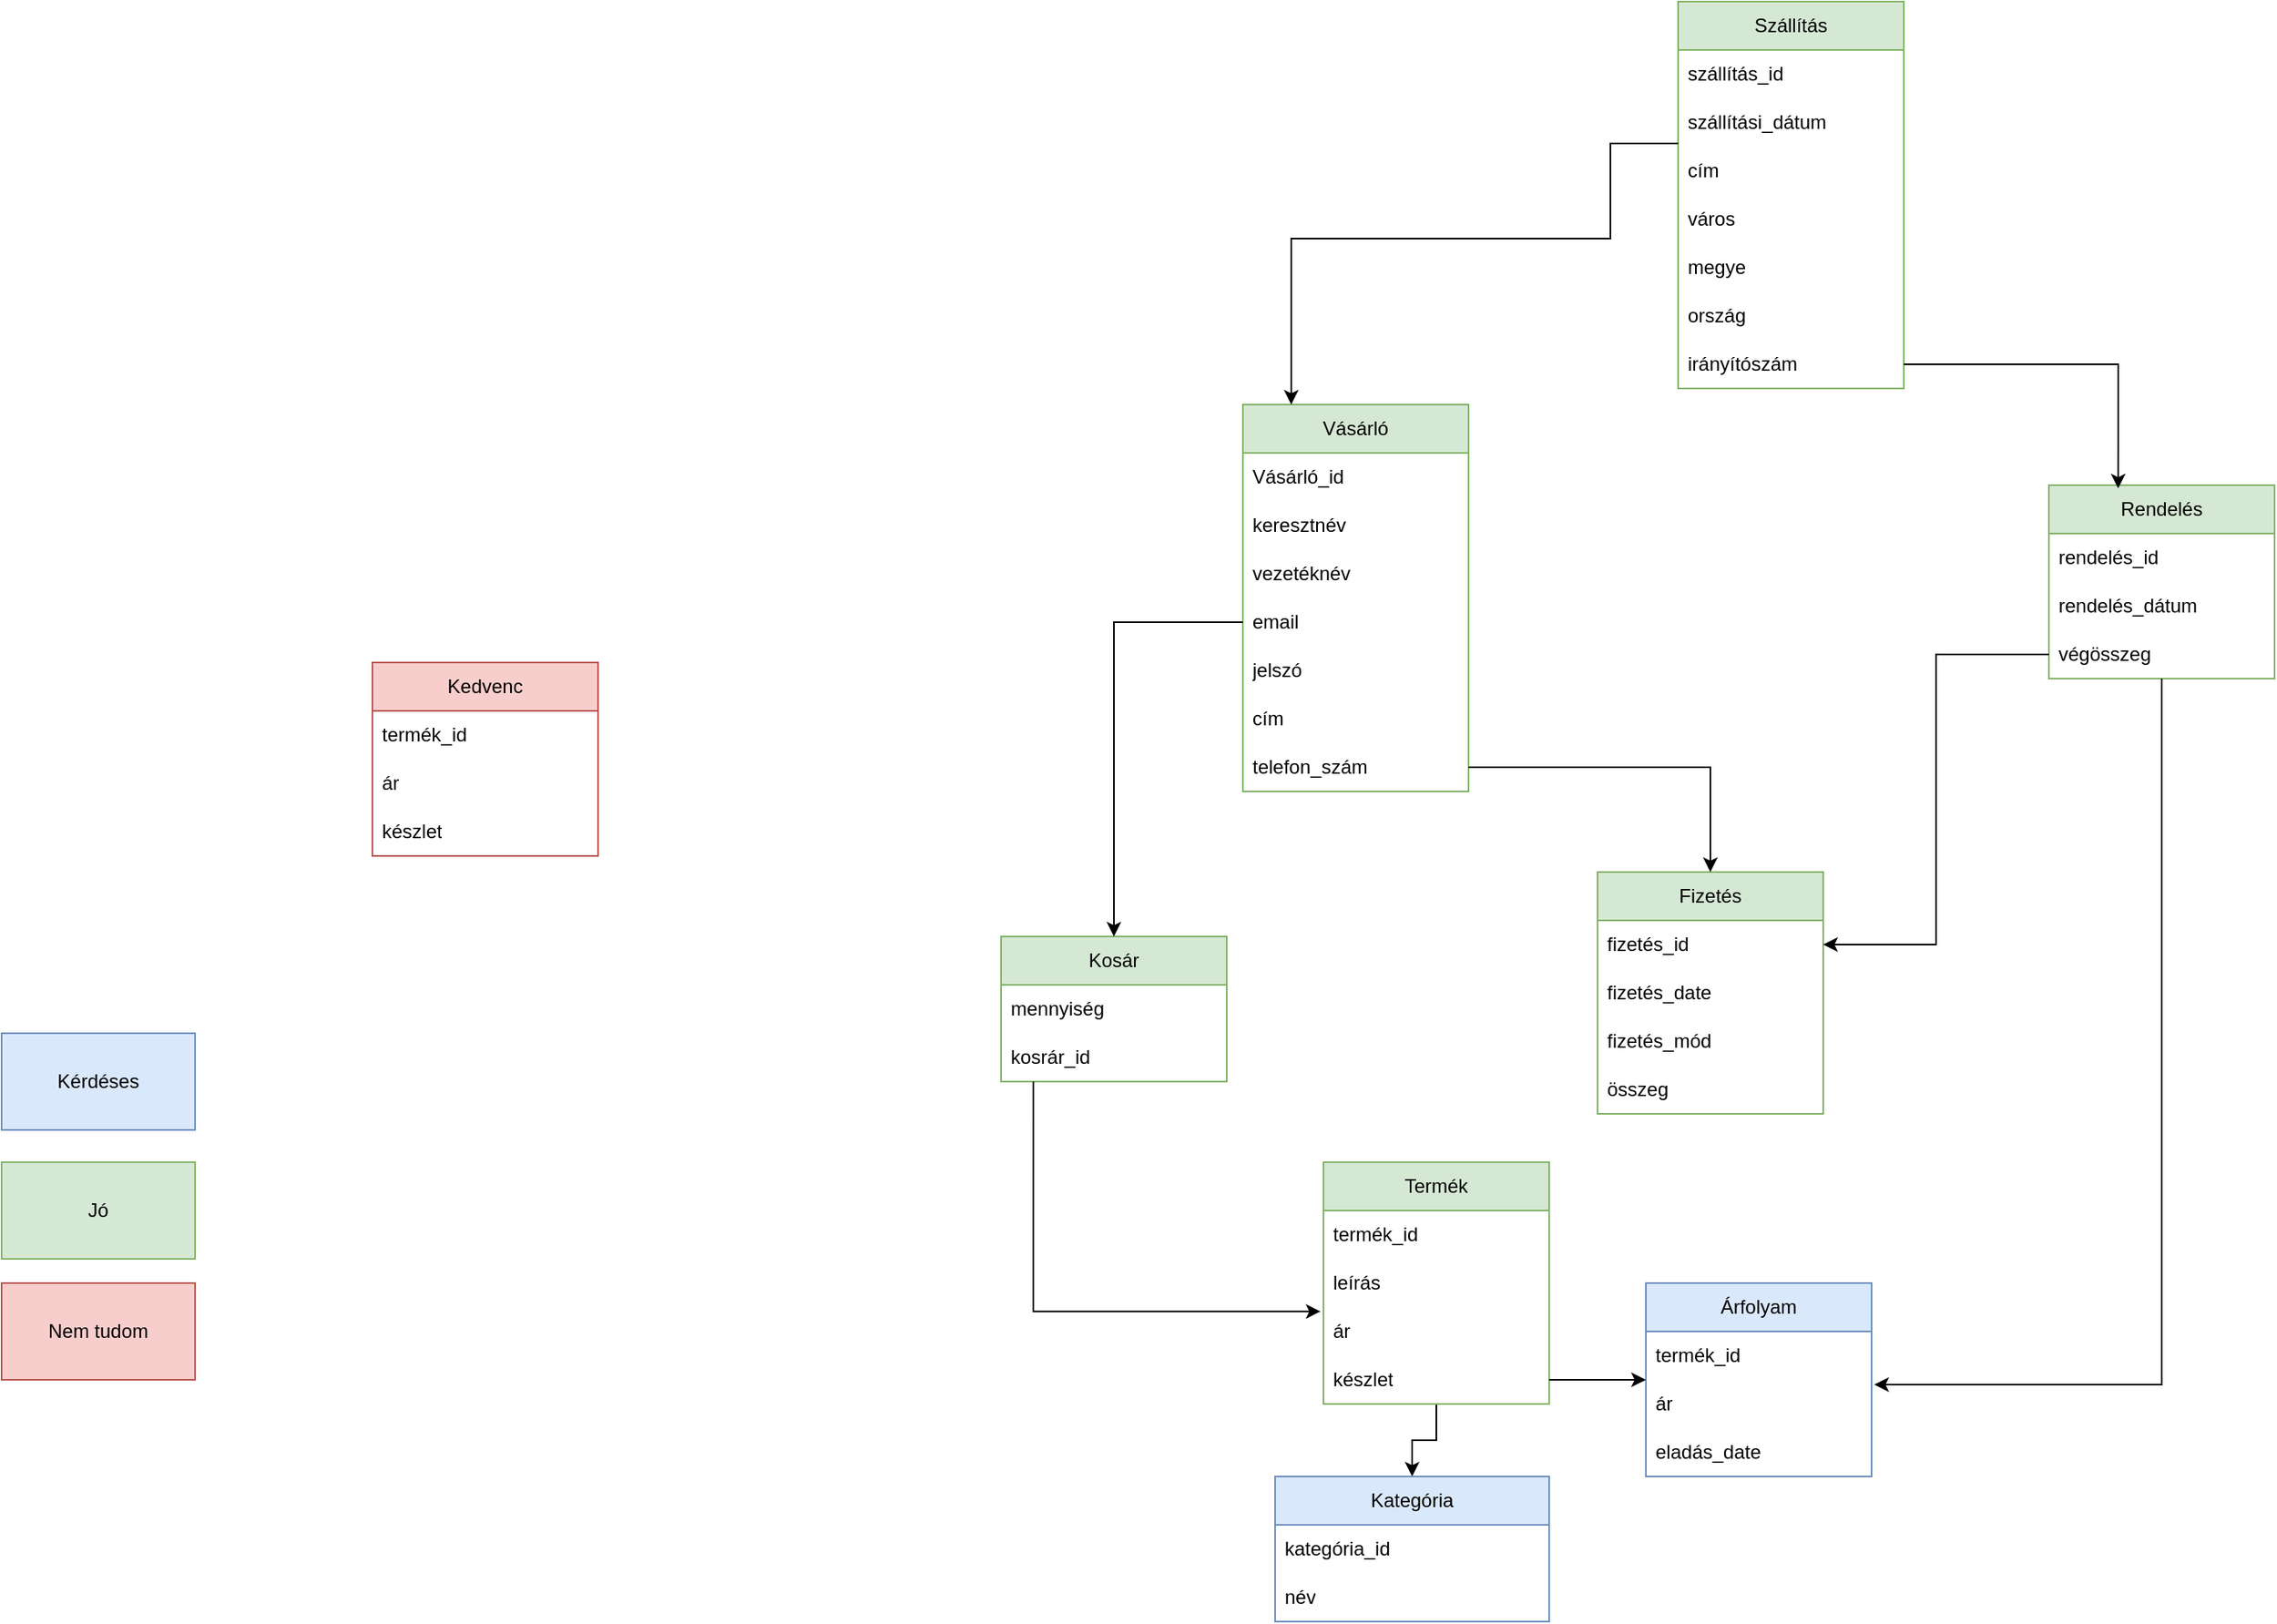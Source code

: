 <mxfile version="26.0.6">
  <diagram name="1 oldal" id="SZWLYD3P_Toq_PZl13Xx">
    <mxGraphModel dx="2514" dy="868" grid="1" gridSize="10" guides="1" tooltips="1" connect="1" arrows="1" fold="1" page="1" pageScale="1" pageWidth="827" pageHeight="1169" math="0" shadow="0">
      <root>
        <mxCell id="0" />
        <mxCell id="1" parent="0" />
        <mxCell id="CZF2tWcagACGBMU0fu8x-1" value="Szállítás" style="swimlane;fontStyle=0;childLayout=stackLayout;horizontal=1;startSize=30;horizontalStack=0;resizeParent=1;resizeParentMax=0;resizeLast=0;collapsible=1;marginBottom=0;whiteSpace=wrap;html=1;fillColor=#d5e8d4;strokeColor=#82b366;" parent="1" vertex="1">
          <mxGeometry x="220" y="70" width="140" height="240" as="geometry" />
        </mxCell>
        <mxCell id="CZF2tWcagACGBMU0fu8x-2" value="szállítás_id" style="text;strokeColor=none;fillColor=none;align=left;verticalAlign=middle;spacingLeft=4;spacingRight=4;overflow=hidden;points=[[0,0.5],[1,0.5]];portConstraint=eastwest;rotatable=0;whiteSpace=wrap;html=1;" parent="CZF2tWcagACGBMU0fu8x-1" vertex="1">
          <mxGeometry y="30" width="140" height="30" as="geometry" />
        </mxCell>
        <mxCell id="CZF2tWcagACGBMU0fu8x-3" value="szállítási_dátum" style="text;strokeColor=none;fillColor=none;align=left;verticalAlign=middle;spacingLeft=4;spacingRight=4;overflow=hidden;points=[[0,0.5],[1,0.5]];portConstraint=eastwest;rotatable=0;whiteSpace=wrap;html=1;" parent="CZF2tWcagACGBMU0fu8x-1" vertex="1">
          <mxGeometry y="60" width="140" height="30" as="geometry" />
        </mxCell>
        <mxCell id="CZF2tWcagACGBMU0fu8x-4" value="cím" style="text;strokeColor=none;fillColor=none;align=left;verticalAlign=middle;spacingLeft=4;spacingRight=4;overflow=hidden;points=[[0,0.5],[1,0.5]];portConstraint=eastwest;rotatable=0;whiteSpace=wrap;html=1;" parent="CZF2tWcagACGBMU0fu8x-1" vertex="1">
          <mxGeometry y="90" width="140" height="30" as="geometry" />
        </mxCell>
        <mxCell id="CZF2tWcagACGBMU0fu8x-5" value="város" style="text;strokeColor=none;fillColor=none;align=left;verticalAlign=middle;spacingLeft=4;spacingRight=4;overflow=hidden;points=[[0,0.5],[1,0.5]];portConstraint=eastwest;rotatable=0;whiteSpace=wrap;html=1;" parent="CZF2tWcagACGBMU0fu8x-1" vertex="1">
          <mxGeometry y="120" width="140" height="30" as="geometry" />
        </mxCell>
        <mxCell id="CZF2tWcagACGBMU0fu8x-6" value="megye" style="text;strokeColor=none;fillColor=none;align=left;verticalAlign=middle;spacingLeft=4;spacingRight=4;overflow=hidden;points=[[0,0.5],[1,0.5]];portConstraint=eastwest;rotatable=0;whiteSpace=wrap;html=1;" parent="CZF2tWcagACGBMU0fu8x-1" vertex="1">
          <mxGeometry y="150" width="140" height="30" as="geometry" />
        </mxCell>
        <mxCell id="CZF2tWcagACGBMU0fu8x-7" value="ország" style="text;strokeColor=none;fillColor=none;align=left;verticalAlign=middle;spacingLeft=4;spacingRight=4;overflow=hidden;points=[[0,0.5],[1,0.5]];portConstraint=eastwest;rotatable=0;whiteSpace=wrap;html=1;" parent="CZF2tWcagACGBMU0fu8x-1" vertex="1">
          <mxGeometry y="180" width="140" height="30" as="geometry" />
        </mxCell>
        <mxCell id="CZF2tWcagACGBMU0fu8x-8" value="irányítószám" style="text;strokeColor=none;fillColor=none;align=left;verticalAlign=middle;spacingLeft=4;spacingRight=4;overflow=hidden;points=[[0,0.5],[1,0.5]];portConstraint=eastwest;rotatable=0;whiteSpace=wrap;html=1;" parent="CZF2tWcagACGBMU0fu8x-1" vertex="1">
          <mxGeometry y="210" width="140" height="30" as="geometry" />
        </mxCell>
        <mxCell id="CZF2tWcagACGBMU0fu8x-19" value="Rendelés" style="swimlane;fontStyle=0;childLayout=stackLayout;horizontal=1;startSize=30;horizontalStack=0;resizeParent=1;resizeParentMax=0;resizeLast=0;collapsible=1;marginBottom=0;whiteSpace=wrap;html=1;fillColor=#d5e8d4;strokeColor=#82b366;" parent="1" vertex="1">
          <mxGeometry x="450" y="370" width="140" height="120" as="geometry" />
        </mxCell>
        <mxCell id="CZF2tWcagACGBMU0fu8x-20" value="rendelés_id" style="text;strokeColor=none;fillColor=none;align=left;verticalAlign=middle;spacingLeft=4;spacingRight=4;overflow=hidden;points=[[0,0.5],[1,0.5]];portConstraint=eastwest;rotatable=0;whiteSpace=wrap;html=1;" parent="CZF2tWcagACGBMU0fu8x-19" vertex="1">
          <mxGeometry y="30" width="140" height="30" as="geometry" />
        </mxCell>
        <mxCell id="CZF2tWcagACGBMU0fu8x-21" value="rendelés_dátum" style="text;strokeColor=none;fillColor=none;align=left;verticalAlign=middle;spacingLeft=4;spacingRight=4;overflow=hidden;points=[[0,0.5],[1,0.5]];portConstraint=eastwest;rotatable=0;whiteSpace=wrap;html=1;" parent="CZF2tWcagACGBMU0fu8x-19" vertex="1">
          <mxGeometry y="60" width="140" height="30" as="geometry" />
        </mxCell>
        <mxCell id="CZF2tWcagACGBMU0fu8x-22" value="végösszeg" style="text;strokeColor=none;fillColor=none;align=left;verticalAlign=middle;spacingLeft=4;spacingRight=4;overflow=hidden;points=[[0,0.5],[1,0.5]];portConstraint=eastwest;rotatable=0;whiteSpace=wrap;html=1;" parent="CZF2tWcagACGBMU0fu8x-19" vertex="1">
          <mxGeometry y="90" width="140" height="30" as="geometry" />
        </mxCell>
        <mxCell id="CZF2tWcagACGBMU0fu8x-18" style="edgeStyle=orthogonalEdgeStyle;rounded=0;orthogonalLoop=1;jettySize=auto;html=1;entryX=0.307;entryY=0.017;entryDx=0;entryDy=0;entryPerimeter=0;" parent="1" source="CZF2tWcagACGBMU0fu8x-8" target="CZF2tWcagACGBMU0fu8x-19" edge="1">
          <mxGeometry relative="1" as="geometry">
            <mxPoint x="670" y="380" as="targetPoint" />
          </mxGeometry>
        </mxCell>
        <mxCell id="CZF2tWcagACGBMU0fu8x-26" value="Vásárló" style="swimlane;fontStyle=0;childLayout=stackLayout;horizontal=1;startSize=30;horizontalStack=0;resizeParent=1;resizeParentMax=0;resizeLast=0;collapsible=1;marginBottom=0;whiteSpace=wrap;html=1;fillColor=#d5e8d4;strokeColor=#82b366;" parent="1" vertex="1">
          <mxGeometry x="-50" y="320" width="140" height="240" as="geometry" />
        </mxCell>
        <mxCell id="CZF2tWcagACGBMU0fu8x-27" value="&lt;span style=&quot;text-align: center;&quot;&gt;Vásárló_id&lt;/span&gt;" style="text;strokeColor=none;fillColor=none;align=left;verticalAlign=middle;spacingLeft=4;spacingRight=4;overflow=hidden;points=[[0,0.5],[1,0.5]];portConstraint=eastwest;rotatable=0;whiteSpace=wrap;html=1;" parent="CZF2tWcagACGBMU0fu8x-26" vertex="1">
          <mxGeometry y="30" width="140" height="30" as="geometry" />
        </mxCell>
        <mxCell id="CZF2tWcagACGBMU0fu8x-28" value="keresztnév" style="text;strokeColor=none;fillColor=none;align=left;verticalAlign=middle;spacingLeft=4;spacingRight=4;overflow=hidden;points=[[0,0.5],[1,0.5]];portConstraint=eastwest;rotatable=0;whiteSpace=wrap;html=1;" parent="CZF2tWcagACGBMU0fu8x-26" vertex="1">
          <mxGeometry y="60" width="140" height="30" as="geometry" />
        </mxCell>
        <mxCell id="CZF2tWcagACGBMU0fu8x-29" value="vezetéknév" style="text;strokeColor=none;fillColor=none;align=left;verticalAlign=middle;spacingLeft=4;spacingRight=4;overflow=hidden;points=[[0,0.5],[1,0.5]];portConstraint=eastwest;rotatable=0;whiteSpace=wrap;html=1;" parent="CZF2tWcagACGBMU0fu8x-26" vertex="1">
          <mxGeometry y="90" width="140" height="30" as="geometry" />
        </mxCell>
        <mxCell id="CZF2tWcagACGBMU0fu8x-30" value="email" style="text;strokeColor=none;fillColor=none;align=left;verticalAlign=middle;spacingLeft=4;spacingRight=4;overflow=hidden;points=[[0,0.5],[1,0.5]];portConstraint=eastwest;rotatable=0;whiteSpace=wrap;html=1;" parent="CZF2tWcagACGBMU0fu8x-26" vertex="1">
          <mxGeometry y="120" width="140" height="30" as="geometry" />
        </mxCell>
        <mxCell id="CZF2tWcagACGBMU0fu8x-32" value="jelszó" style="text;strokeColor=none;fillColor=none;align=left;verticalAlign=middle;spacingLeft=4;spacingRight=4;overflow=hidden;points=[[0,0.5],[1,0.5]];portConstraint=eastwest;rotatable=0;whiteSpace=wrap;html=1;" parent="CZF2tWcagACGBMU0fu8x-26" vertex="1">
          <mxGeometry y="150" width="140" height="30" as="geometry" />
        </mxCell>
        <mxCell id="CZF2tWcagACGBMU0fu8x-31" value="cím" style="text;strokeColor=none;fillColor=none;align=left;verticalAlign=middle;spacingLeft=4;spacingRight=4;overflow=hidden;points=[[0,0.5],[1,0.5]];portConstraint=eastwest;rotatable=0;whiteSpace=wrap;html=1;" parent="CZF2tWcagACGBMU0fu8x-26" vertex="1">
          <mxGeometry y="180" width="140" height="30" as="geometry" />
        </mxCell>
        <mxCell id="CZF2tWcagACGBMU0fu8x-33" value="telefon_szám" style="text;strokeColor=none;fillColor=none;align=left;verticalAlign=middle;spacingLeft=4;spacingRight=4;overflow=hidden;points=[[0,0.5],[1,0.5]];portConstraint=eastwest;rotatable=0;whiteSpace=wrap;html=1;" parent="CZF2tWcagACGBMU0fu8x-26" vertex="1">
          <mxGeometry y="210" width="140" height="30" as="geometry" />
        </mxCell>
        <mxCell id="CZF2tWcagACGBMU0fu8x-25" style="edgeStyle=orthogonalEdgeStyle;rounded=0;orthogonalLoop=1;jettySize=auto;html=1;" parent="1" edge="1">
          <mxGeometry relative="1" as="geometry">
            <mxPoint x="-20" y="320" as="targetPoint" />
            <mxPoint x="220" y="158" as="sourcePoint" />
            <Array as="points">
              <mxPoint x="178" y="158" />
              <mxPoint x="178" y="217" />
              <mxPoint x="-20" y="217" />
            </Array>
          </mxGeometry>
        </mxCell>
        <mxCell id="CZF2tWcagACGBMU0fu8x-34" value="Kosár" style="swimlane;fontStyle=0;childLayout=stackLayout;horizontal=1;startSize=30;horizontalStack=0;resizeParent=1;resizeParentMax=0;resizeLast=0;collapsible=1;marginBottom=0;whiteSpace=wrap;html=1;fillColor=#d5e8d4;strokeColor=#82b366;" parent="1" vertex="1">
          <mxGeometry x="-200" y="650" width="140" height="90" as="geometry" />
        </mxCell>
        <mxCell id="CZF2tWcagACGBMU0fu8x-35" value="mennyiség" style="text;strokeColor=none;fillColor=none;align=left;verticalAlign=middle;spacingLeft=4;spacingRight=4;overflow=hidden;points=[[0,0.5],[1,0.5]];portConstraint=eastwest;rotatable=0;whiteSpace=wrap;html=1;" parent="CZF2tWcagACGBMU0fu8x-34" vertex="1">
          <mxGeometry y="30" width="140" height="30" as="geometry" />
        </mxCell>
        <mxCell id="CZF2tWcagACGBMU0fu8x-36" value="kosrár_id" style="text;strokeColor=none;fillColor=none;align=left;verticalAlign=middle;spacingLeft=4;spacingRight=4;overflow=hidden;points=[[0,0.5],[1,0.5]];portConstraint=eastwest;rotatable=0;whiteSpace=wrap;html=1;" parent="CZF2tWcagACGBMU0fu8x-34" vertex="1">
          <mxGeometry y="60" width="140" height="30" as="geometry" />
        </mxCell>
        <mxCell id="CZF2tWcagACGBMU0fu8x-38" style="edgeStyle=orthogonalEdgeStyle;rounded=0;orthogonalLoop=1;jettySize=auto;html=1;entryX=0.5;entryY=0;entryDx=0;entryDy=0;" parent="1" source="CZF2tWcagACGBMU0fu8x-30" target="CZF2tWcagACGBMU0fu8x-34" edge="1">
          <mxGeometry relative="1" as="geometry" />
        </mxCell>
        <mxCell id="CZF2tWcagACGBMU0fu8x-40" value="Fizetés" style="swimlane;fontStyle=0;childLayout=stackLayout;horizontal=1;startSize=30;horizontalStack=0;resizeParent=1;resizeParentMax=0;resizeLast=0;collapsible=1;marginBottom=0;whiteSpace=wrap;html=1;fillColor=#d5e8d4;strokeColor=#82b366;" parent="1" vertex="1">
          <mxGeometry x="170" y="610" width="140" height="150" as="geometry" />
        </mxCell>
        <mxCell id="CZF2tWcagACGBMU0fu8x-41" value="&lt;span style=&quot;text-align: center;&quot;&gt;fizetés_id&lt;/span&gt;" style="text;strokeColor=none;fillColor=none;align=left;verticalAlign=middle;spacingLeft=4;spacingRight=4;overflow=hidden;points=[[0,0.5],[1,0.5]];portConstraint=eastwest;rotatable=0;whiteSpace=wrap;html=1;" parent="CZF2tWcagACGBMU0fu8x-40" vertex="1">
          <mxGeometry y="30" width="140" height="30" as="geometry" />
        </mxCell>
        <mxCell id="CZF2tWcagACGBMU0fu8x-42" value="&lt;span style=&quot;text-align: center;&quot;&gt;fizetés_date&lt;/span&gt;" style="text;strokeColor=none;fillColor=none;align=left;verticalAlign=middle;spacingLeft=4;spacingRight=4;overflow=hidden;points=[[0,0.5],[1,0.5]];portConstraint=eastwest;rotatable=0;whiteSpace=wrap;html=1;" parent="CZF2tWcagACGBMU0fu8x-40" vertex="1">
          <mxGeometry y="60" width="140" height="30" as="geometry" />
        </mxCell>
        <mxCell id="CZF2tWcagACGBMU0fu8x-44" value="&lt;span style=&quot;text-align: center;&quot;&gt;fizetés_mód&lt;/span&gt;" style="text;strokeColor=none;fillColor=none;align=left;verticalAlign=middle;spacingLeft=4;spacingRight=4;overflow=hidden;points=[[0,0.5],[1,0.5]];portConstraint=eastwest;rotatable=0;whiteSpace=wrap;html=1;" parent="CZF2tWcagACGBMU0fu8x-40" vertex="1">
          <mxGeometry y="90" width="140" height="30" as="geometry" />
        </mxCell>
        <mxCell id="CZF2tWcagACGBMU0fu8x-43" value="összeg" style="text;strokeColor=none;fillColor=none;align=left;verticalAlign=middle;spacingLeft=4;spacingRight=4;overflow=hidden;points=[[0,0.5],[1,0.5]];portConstraint=eastwest;rotatable=0;whiteSpace=wrap;html=1;" parent="CZF2tWcagACGBMU0fu8x-40" vertex="1">
          <mxGeometry y="120" width="140" height="30" as="geometry" />
        </mxCell>
        <mxCell id="CZF2tWcagACGBMU0fu8x-39" style="edgeStyle=orthogonalEdgeStyle;rounded=0;orthogonalLoop=1;jettySize=auto;html=1;" parent="1" source="CZF2tWcagACGBMU0fu8x-33" target="CZF2tWcagACGBMU0fu8x-40" edge="1">
          <mxGeometry relative="1" as="geometry">
            <mxPoint x="150" y="720" as="targetPoint" />
          </mxGeometry>
        </mxCell>
        <mxCell id="CZF2tWcagACGBMU0fu8x-45" style="edgeStyle=orthogonalEdgeStyle;rounded=0;orthogonalLoop=1;jettySize=auto;html=1;entryX=1;entryY=0.5;entryDx=0;entryDy=0;" parent="1" source="CZF2tWcagACGBMU0fu8x-22" target="CZF2tWcagACGBMU0fu8x-41" edge="1">
          <mxGeometry relative="1" as="geometry">
            <mxPoint x="390" y="680" as="targetPoint" />
          </mxGeometry>
        </mxCell>
        <mxCell id="CZF2tWcagACGBMU0fu8x-47" value="Kedvenc" style="swimlane;fontStyle=0;childLayout=stackLayout;horizontal=1;startSize=30;horizontalStack=0;resizeParent=1;resizeParentMax=0;resizeLast=0;collapsible=1;marginBottom=0;whiteSpace=wrap;html=1;fillColor=#f8cecc;strokeColor=#b85450;" parent="1" vertex="1">
          <mxGeometry x="-590" y="480" width="140" height="120" as="geometry" />
        </mxCell>
        <mxCell id="CZF2tWcagACGBMU0fu8x-48" value="termék_id" style="text;align=left;verticalAlign=middle;spacingLeft=4;spacingRight=4;overflow=hidden;points=[[0,0.5],[1,0.5]];portConstraint=eastwest;rotatable=0;whiteSpace=wrap;html=1;" parent="CZF2tWcagACGBMU0fu8x-47" vertex="1">
          <mxGeometry y="30" width="140" height="30" as="geometry" />
        </mxCell>
        <mxCell id="CZF2tWcagACGBMU0fu8x-49" value="ár" style="text;align=left;verticalAlign=middle;spacingLeft=4;spacingRight=4;overflow=hidden;points=[[0,0.5],[1,0.5]];portConstraint=eastwest;rotatable=0;whiteSpace=wrap;html=1;" parent="CZF2tWcagACGBMU0fu8x-47" vertex="1">
          <mxGeometry y="60" width="140" height="30" as="geometry" />
        </mxCell>
        <mxCell id="CZF2tWcagACGBMU0fu8x-50" value="készlet" style="text;align=left;verticalAlign=middle;spacingLeft=4;spacingRight=4;overflow=hidden;points=[[0,0.5],[1,0.5]];portConstraint=eastwest;rotatable=0;whiteSpace=wrap;html=1;" parent="CZF2tWcagACGBMU0fu8x-47" vertex="1">
          <mxGeometry y="90" width="140" height="30" as="geometry" />
        </mxCell>
        <mxCell id="CZF2tWcagACGBMU0fu8x-64" style="edgeStyle=orthogonalEdgeStyle;rounded=0;orthogonalLoop=1;jettySize=auto;html=1;" parent="1" source="CZF2tWcagACGBMU0fu8x-51" target="CZF2tWcagACGBMU0fu8x-65" edge="1">
          <mxGeometry relative="1" as="geometry">
            <mxPoint x="40" y="1020" as="targetPoint" />
          </mxGeometry>
        </mxCell>
        <mxCell id="CZF2tWcagACGBMU0fu8x-51" value="Termék" style="swimlane;fontStyle=0;childLayout=stackLayout;horizontal=1;startSize=30;horizontalStack=0;resizeParent=1;resizeParentMax=0;resizeLast=0;collapsible=1;marginBottom=0;whiteSpace=wrap;html=1;fillColor=#d5e8d4;strokeColor=#82b366;" parent="1" vertex="1">
          <mxGeometry y="790" width="140" height="150" as="geometry" />
        </mxCell>
        <mxCell id="CZF2tWcagACGBMU0fu8x-52" value="termék_id" style="text;strokeColor=none;fillColor=none;align=left;verticalAlign=middle;spacingLeft=4;spacingRight=4;overflow=hidden;points=[[0,0.5],[1,0.5]];portConstraint=eastwest;rotatable=0;whiteSpace=wrap;html=1;" parent="CZF2tWcagACGBMU0fu8x-51" vertex="1">
          <mxGeometry y="30" width="140" height="30" as="geometry" />
        </mxCell>
        <mxCell id="CZF2tWcagACGBMU0fu8x-53" value="leírás" style="text;strokeColor=none;fillColor=none;align=left;verticalAlign=middle;spacingLeft=4;spacingRight=4;overflow=hidden;points=[[0,0.5],[1,0.5]];portConstraint=eastwest;rotatable=0;whiteSpace=wrap;html=1;" parent="CZF2tWcagACGBMU0fu8x-51" vertex="1">
          <mxGeometry y="60" width="140" height="30" as="geometry" />
        </mxCell>
        <mxCell id="CZF2tWcagACGBMU0fu8x-54" value="ár" style="text;strokeColor=none;fillColor=none;align=left;verticalAlign=middle;spacingLeft=4;spacingRight=4;overflow=hidden;points=[[0,0.5],[1,0.5]];portConstraint=eastwest;rotatable=0;whiteSpace=wrap;html=1;" parent="CZF2tWcagACGBMU0fu8x-51" vertex="1">
          <mxGeometry y="90" width="140" height="30" as="geometry" />
        </mxCell>
        <mxCell id="CZF2tWcagACGBMU0fu8x-56" value="készlet" style="text;strokeColor=none;fillColor=none;align=left;verticalAlign=middle;spacingLeft=4;spacingRight=4;overflow=hidden;points=[[0,0.5],[1,0.5]];portConstraint=eastwest;rotatable=0;whiteSpace=wrap;html=1;" parent="CZF2tWcagACGBMU0fu8x-51" vertex="1">
          <mxGeometry y="120" width="140" height="30" as="geometry" />
        </mxCell>
        <mxCell id="CZF2tWcagACGBMU0fu8x-55" style="edgeStyle=orthogonalEdgeStyle;rounded=0;orthogonalLoop=1;jettySize=auto;html=1;entryX=-0.013;entryY=0.087;entryDx=0;entryDy=0;entryPerimeter=0;exitX=0.143;exitY=1;exitDx=0;exitDy=0;exitPerimeter=0;" parent="1" source="CZF2tWcagACGBMU0fu8x-36" target="CZF2tWcagACGBMU0fu8x-54" edge="1">
          <mxGeometry relative="1" as="geometry">
            <mxPoint x="-180" y="780" as="sourcePoint" />
            <mxPoint x="-21" y="905" as="targetPoint" />
          </mxGeometry>
        </mxCell>
        <mxCell id="CZF2tWcagACGBMU0fu8x-59" value="Árfolyam" style="swimlane;fontStyle=0;childLayout=stackLayout;horizontal=1;startSize=30;horizontalStack=0;resizeParent=1;resizeParentMax=0;resizeLast=0;collapsible=1;marginBottom=0;whiteSpace=wrap;html=1;fillColor=#dae8fc;strokeColor=#6c8ebf;" parent="1" vertex="1">
          <mxGeometry x="200" y="865" width="140" height="120" as="geometry" />
        </mxCell>
        <mxCell id="CZF2tWcagACGBMU0fu8x-60" value="termék_id" style="text;strokeColor=none;fillColor=none;align=left;verticalAlign=middle;spacingLeft=4;spacingRight=4;overflow=hidden;points=[[0,0.5],[1,0.5]];portConstraint=eastwest;rotatable=0;whiteSpace=wrap;html=1;" parent="CZF2tWcagACGBMU0fu8x-59" vertex="1">
          <mxGeometry y="30" width="140" height="30" as="geometry" />
        </mxCell>
        <mxCell id="CZF2tWcagACGBMU0fu8x-61" value="ár" style="text;strokeColor=none;fillColor=none;align=left;verticalAlign=middle;spacingLeft=4;spacingRight=4;overflow=hidden;points=[[0,0.5],[1,0.5]];portConstraint=eastwest;rotatable=0;whiteSpace=wrap;html=1;" parent="CZF2tWcagACGBMU0fu8x-59" vertex="1">
          <mxGeometry y="60" width="140" height="30" as="geometry" />
        </mxCell>
        <mxCell id="CZF2tWcagACGBMU0fu8x-62" value="eladás_date" style="text;strokeColor=none;fillColor=none;align=left;verticalAlign=middle;spacingLeft=4;spacingRight=4;overflow=hidden;points=[[0,0.5],[1,0.5]];portConstraint=eastwest;rotatable=0;whiteSpace=wrap;html=1;" parent="CZF2tWcagACGBMU0fu8x-59" vertex="1">
          <mxGeometry y="90" width="140" height="30" as="geometry" />
        </mxCell>
        <mxCell id="CZF2tWcagACGBMU0fu8x-58" style="edgeStyle=orthogonalEdgeStyle;rounded=0;orthogonalLoop=1;jettySize=auto;html=1;" parent="1" source="CZF2tWcagACGBMU0fu8x-56" target="CZF2tWcagACGBMU0fu8x-59" edge="1">
          <mxGeometry relative="1" as="geometry">
            <mxPoint x="270" y="925" as="targetPoint" />
          </mxGeometry>
        </mxCell>
        <mxCell id="CZF2tWcagACGBMU0fu8x-63" style="edgeStyle=orthogonalEdgeStyle;rounded=0;orthogonalLoop=1;jettySize=auto;html=1;exitX=0.5;exitY=1;exitDx=0;exitDy=0;entryX=1.012;entryY=1.099;entryDx=0;entryDy=0;entryPerimeter=0;" parent="1" source="CZF2tWcagACGBMU0fu8x-19" target="CZF2tWcagACGBMU0fu8x-60" edge="1">
          <mxGeometry relative="1" as="geometry" />
        </mxCell>
        <mxCell id="CZF2tWcagACGBMU0fu8x-65" value="Kategória" style="swimlane;fontStyle=0;childLayout=stackLayout;horizontal=1;startSize=30;horizontalStack=0;resizeParent=1;resizeParentMax=0;resizeLast=0;collapsible=1;marginBottom=0;whiteSpace=wrap;html=1;fillColor=#dae8fc;strokeColor=#6c8ebf;" parent="1" vertex="1">
          <mxGeometry x="-30" y="985" width="170" height="90" as="geometry" />
        </mxCell>
        <mxCell id="CZF2tWcagACGBMU0fu8x-66" value="&lt;span style=&quot;text-align: center;&quot;&gt;kategória_id&lt;/span&gt;" style="text;strokeColor=none;fillColor=none;align=left;verticalAlign=middle;spacingLeft=4;spacingRight=4;overflow=hidden;points=[[0,0.5],[1,0.5]];portConstraint=eastwest;rotatable=0;whiteSpace=wrap;html=1;" parent="CZF2tWcagACGBMU0fu8x-65" vertex="1">
          <mxGeometry y="30" width="170" height="30" as="geometry" />
        </mxCell>
        <mxCell id="CZF2tWcagACGBMU0fu8x-67" value="név" style="text;strokeColor=none;fillColor=none;align=left;verticalAlign=middle;spacingLeft=4;spacingRight=4;overflow=hidden;points=[[0,0.5],[1,0.5]];portConstraint=eastwest;rotatable=0;whiteSpace=wrap;html=1;" parent="CZF2tWcagACGBMU0fu8x-65" vertex="1">
          <mxGeometry y="60" width="170" height="30" as="geometry" />
        </mxCell>
        <mxCell id="CZF2tWcagACGBMU0fu8x-69" value="Kérdéses" style="whiteSpace=wrap;html=1;fillColor=#dae8fc;strokeColor=#6c8ebf;" parent="1" vertex="1">
          <mxGeometry x="-820" y="710" width="120" height="60" as="geometry" />
        </mxCell>
        <mxCell id="CZF2tWcagACGBMU0fu8x-70" value="Jó" style="whiteSpace=wrap;html=1;fillColor=#d5e8d4;strokeColor=#82b366;" parent="1" vertex="1">
          <mxGeometry x="-820" y="790" width="120" height="60" as="geometry" />
        </mxCell>
        <mxCell id="CZF2tWcagACGBMU0fu8x-71" value="Nem tudom" style="whiteSpace=wrap;html=1;fillColor=#f8cecc;strokeColor=#b85450;" parent="1" vertex="1">
          <mxGeometry x="-820" y="865" width="120" height="60" as="geometry" />
        </mxCell>
      </root>
    </mxGraphModel>
  </diagram>
</mxfile>
